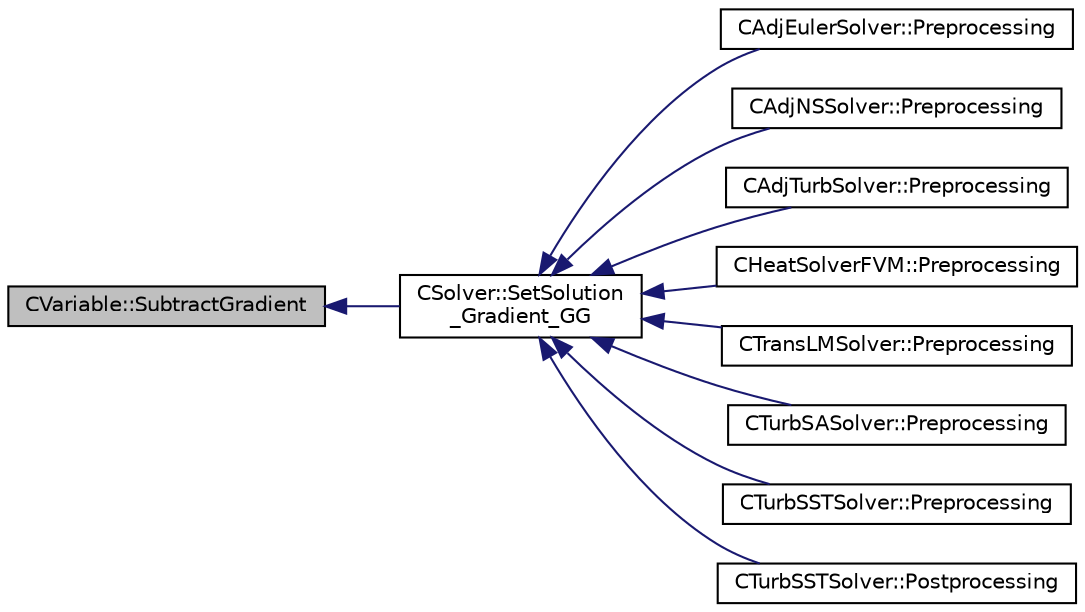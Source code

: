digraph "CVariable::SubtractGradient"
{
  edge [fontname="Helvetica",fontsize="10",labelfontname="Helvetica",labelfontsize="10"];
  node [fontname="Helvetica",fontsize="10",shape=record];
  rankdir="LR";
  Node7121 [label="CVariable::SubtractGradient",height=0.2,width=0.4,color="black", fillcolor="grey75", style="filled", fontcolor="black"];
  Node7121 -> Node7122 [dir="back",color="midnightblue",fontsize="10",style="solid",fontname="Helvetica"];
  Node7122 [label="CSolver::SetSolution\l_Gradient_GG",height=0.2,width=0.4,color="black", fillcolor="white", style="filled",URL="$class_c_solver.html#aac4d5e5f3ff20e7e37d55fa5e4ed3647",tooltip="Compute the Green-Gauss gradient of the solution. "];
  Node7122 -> Node7123 [dir="back",color="midnightblue",fontsize="10",style="solid",fontname="Helvetica"];
  Node7123 [label="CAdjEulerSolver::Preprocessing",height=0.2,width=0.4,color="black", fillcolor="white", style="filled",URL="$class_c_adj_euler_solver.html#a4ae0ed840dc8335fd921399625ba794f",tooltip="Initialize the residual vectors. "];
  Node7122 -> Node7124 [dir="back",color="midnightblue",fontsize="10",style="solid",fontname="Helvetica"];
  Node7124 [label="CAdjNSSolver::Preprocessing",height=0.2,width=0.4,color="black", fillcolor="white", style="filled",URL="$class_c_adj_n_s_solver.html#ac16dab76e2c1d86bc7d70ca9f41fd668",tooltip="Restart residual and compute gradients. "];
  Node7122 -> Node7125 [dir="back",color="midnightblue",fontsize="10",style="solid",fontname="Helvetica"];
  Node7125 [label="CAdjTurbSolver::Preprocessing",height=0.2,width=0.4,color="black", fillcolor="white", style="filled",URL="$class_c_adj_turb_solver.html#abde54ee8e9643c4ee460855be166a80f",tooltip="Initializate the residual vectors. "];
  Node7122 -> Node7126 [dir="back",color="midnightblue",fontsize="10",style="solid",fontname="Helvetica"];
  Node7126 [label="CHeatSolverFVM::Preprocessing",height=0.2,width=0.4,color="black", fillcolor="white", style="filled",URL="$class_c_heat_solver_f_v_m.html#a0c89f1dbe5cd5a16caaa9a08200e91fd",tooltip="Restart residual and compute gradients. "];
  Node7122 -> Node7127 [dir="back",color="midnightblue",fontsize="10",style="solid",fontname="Helvetica"];
  Node7127 [label="CTransLMSolver::Preprocessing",height=0.2,width=0.4,color="black", fillcolor="white", style="filled",URL="$class_c_trans_l_m_solver.html#ac319a1f0946ca2806dbe02c4c9bea65b",tooltip="Restart residual and compute gradients. "];
  Node7122 -> Node7128 [dir="back",color="midnightblue",fontsize="10",style="solid",fontname="Helvetica"];
  Node7128 [label="CTurbSASolver::Preprocessing",height=0.2,width=0.4,color="black", fillcolor="white", style="filled",URL="$class_c_turb_s_a_solver.html#a225518dc5f0ca6ed894add826aaa16ea",tooltip="Restart residual and compute gradients. "];
  Node7122 -> Node7129 [dir="back",color="midnightblue",fontsize="10",style="solid",fontname="Helvetica"];
  Node7129 [label="CTurbSSTSolver::Preprocessing",height=0.2,width=0.4,color="black", fillcolor="white", style="filled",URL="$class_c_turb_s_s_t_solver.html#a653cf05307f24374fda6f523ce3130bf",tooltip="Restart residual and compute gradients. "];
  Node7122 -> Node7130 [dir="back",color="midnightblue",fontsize="10",style="solid",fontname="Helvetica"];
  Node7130 [label="CTurbSSTSolver::Postprocessing",height=0.2,width=0.4,color="black", fillcolor="white", style="filled",URL="$class_c_turb_s_s_t_solver.html#aa5306eec5b89c3c229c2a4c41846eb4d",tooltip="Computes the eddy viscosity. "];
}
